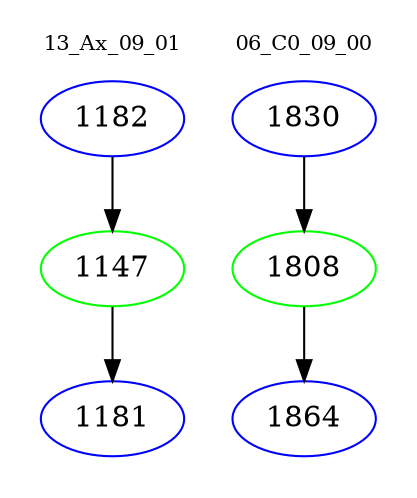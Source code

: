 digraph{
subgraph cluster_0 {
color = white
label = "13_Ax_09_01";
fontsize=10;
T0_1182 [label="1182", color="blue"]
T0_1182 -> T0_1147 [color="black"]
T0_1147 [label="1147", color="green"]
T0_1147 -> T0_1181 [color="black"]
T0_1181 [label="1181", color="blue"]
}
subgraph cluster_1 {
color = white
label = "06_C0_09_00";
fontsize=10;
T1_1830 [label="1830", color="blue"]
T1_1830 -> T1_1808 [color="black"]
T1_1808 [label="1808", color="green"]
T1_1808 -> T1_1864 [color="black"]
T1_1864 [label="1864", color="blue"]
}
}
